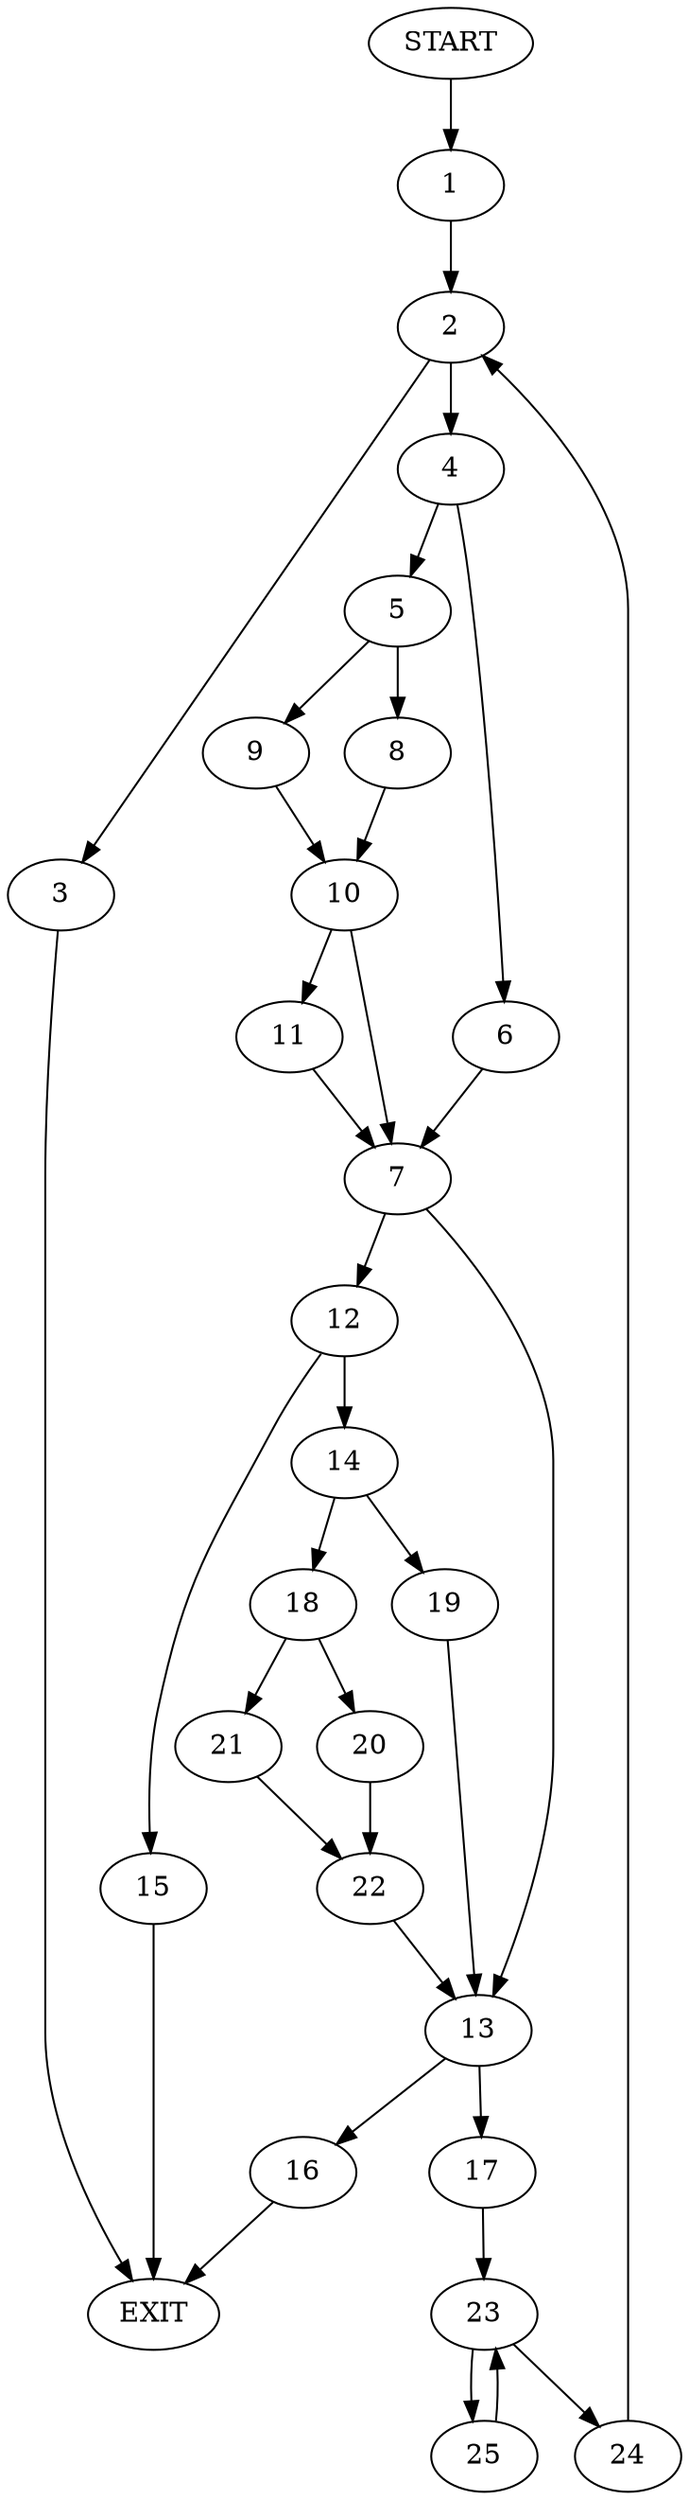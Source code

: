 digraph {
0 [label="START"]
26 [label="EXIT"]
0 -> 1
1 -> 2
2 -> 3
2 -> 4
3 -> 26
4 -> 5
4 -> 6
6 -> 7
5 -> 8
5 -> 9
8 -> 10
9 -> 10
10 -> 7
10 -> 11
7 -> 12
7 -> 13
11 -> 7
12 -> 14
12 -> 15
13 -> 16
13 -> 17
14 -> 18
14 -> 19
15 -> 26
19 -> 13
18 -> 20
18 -> 21
20 -> 22
21 -> 22
22 -> 13
16 -> 26
17 -> 23
23 -> 24
23 -> 25
25 -> 23
24 -> 2
}
